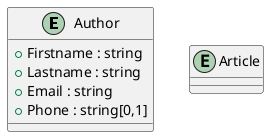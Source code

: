 @startuml "Model"


entity Author{
    +Firstname : string 
    + Lastname : string
    +Email : string
    + Phone : string[0,1]
}
entity Article{

   
}

@enduml